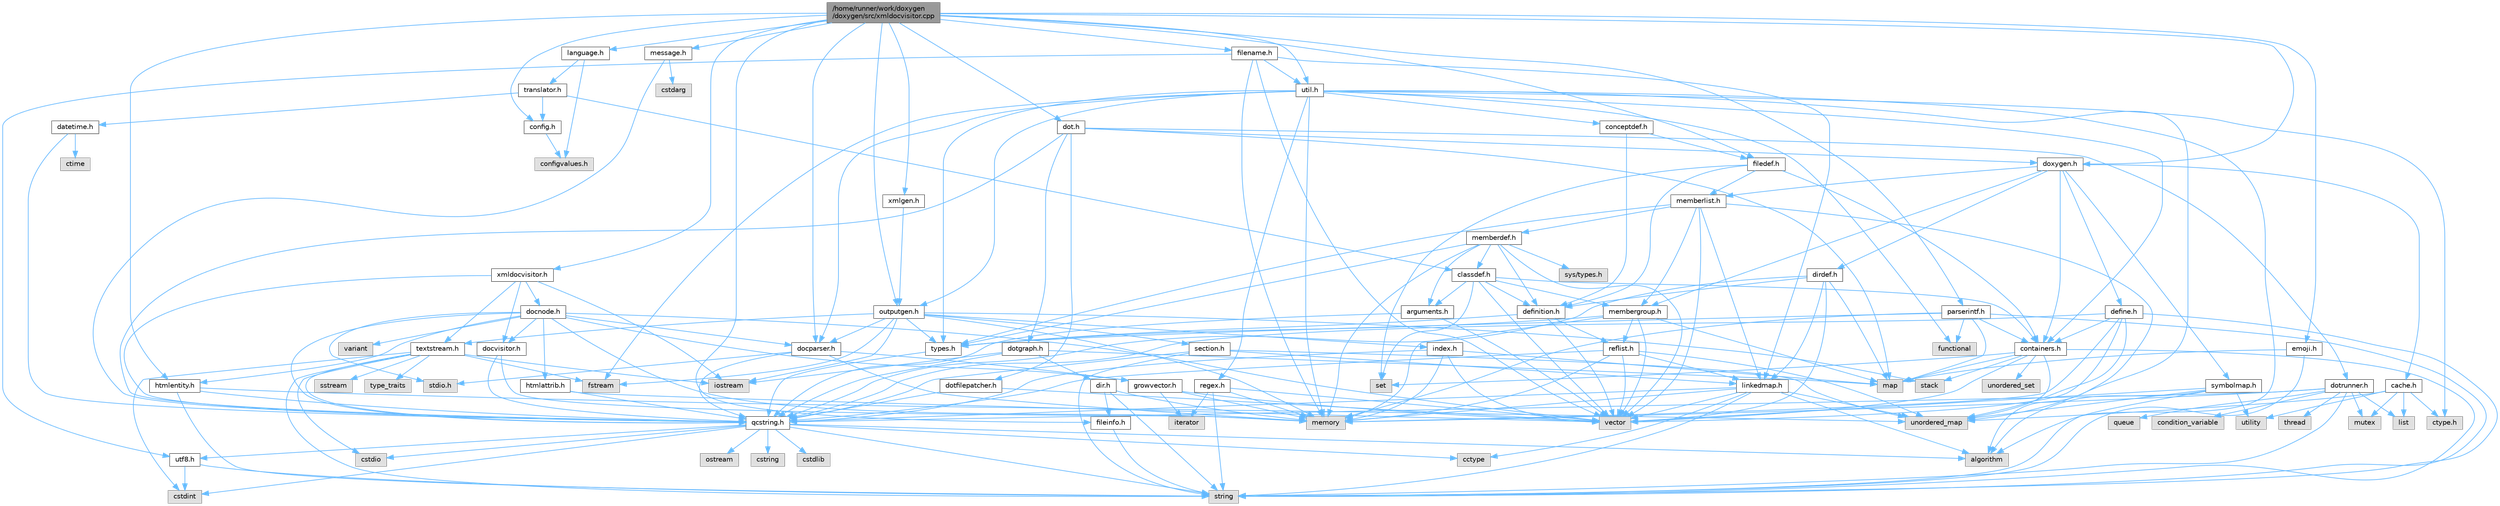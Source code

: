digraph "/home/runner/work/doxygen/doxygen/src/xmldocvisitor.cpp"
{
 // INTERACTIVE_SVG=YES
 // LATEX_PDF_SIZE
  bgcolor="transparent";
  edge [fontname=Helvetica,fontsize=10,labelfontname=Helvetica,labelfontsize=10];
  node [fontname=Helvetica,fontsize=10,shape=box,height=0.2,width=0.4];
  Node1 [label="/home/runner/work/doxygen\l/doxygen/src/xmldocvisitor.cpp",height=0.2,width=0.4,color="gray40", fillcolor="grey60", style="filled", fontcolor="black",tooltip=" "];
  Node1 -> Node2 [color="steelblue1",style="solid"];
  Node2 [label="xmldocvisitor.h",height=0.2,width=0.4,color="grey40", fillcolor="white", style="filled",URL="$df/d2b/xmldocvisitor_8h.html",tooltip=" "];
  Node2 -> Node3 [color="steelblue1",style="solid"];
  Node3 [label="iostream",height=0.2,width=0.4,color="grey60", fillcolor="#E0E0E0", style="filled",tooltip=" "];
  Node2 -> Node4 [color="steelblue1",style="solid"];
  Node4 [label="qcstring.h",height=0.2,width=0.4,color="grey40", fillcolor="white", style="filled",URL="$d7/d5c/qcstring_8h.html",tooltip=" "];
  Node4 -> Node5 [color="steelblue1",style="solid"];
  Node5 [label="string",height=0.2,width=0.4,color="grey60", fillcolor="#E0E0E0", style="filled",tooltip=" "];
  Node4 -> Node6 [color="steelblue1",style="solid"];
  Node6 [label="algorithm",height=0.2,width=0.4,color="grey60", fillcolor="#E0E0E0", style="filled",tooltip=" "];
  Node4 -> Node7 [color="steelblue1",style="solid"];
  Node7 [label="cctype",height=0.2,width=0.4,color="grey60", fillcolor="#E0E0E0", style="filled",tooltip=" "];
  Node4 -> Node8 [color="steelblue1",style="solid"];
  Node8 [label="cstring",height=0.2,width=0.4,color="grey60", fillcolor="#E0E0E0", style="filled",tooltip=" "];
  Node4 -> Node9 [color="steelblue1",style="solid"];
  Node9 [label="cstdio",height=0.2,width=0.4,color="grey60", fillcolor="#E0E0E0", style="filled",tooltip=" "];
  Node4 -> Node10 [color="steelblue1",style="solid"];
  Node10 [label="cstdlib",height=0.2,width=0.4,color="grey60", fillcolor="#E0E0E0", style="filled",tooltip=" "];
  Node4 -> Node11 [color="steelblue1",style="solid"];
  Node11 [label="cstdint",height=0.2,width=0.4,color="grey60", fillcolor="#E0E0E0", style="filled",tooltip=" "];
  Node4 -> Node12 [color="steelblue1",style="solid"];
  Node12 [label="ostream",height=0.2,width=0.4,color="grey60", fillcolor="#E0E0E0", style="filled",tooltip=" "];
  Node4 -> Node13 [color="steelblue1",style="solid"];
  Node13 [label="utf8.h",height=0.2,width=0.4,color="grey40", fillcolor="white", style="filled",URL="$db/d7c/utf8_8h.html",tooltip="Various UTF8 related helper functions."];
  Node13 -> Node11 [color="steelblue1",style="solid"];
  Node13 -> Node5 [color="steelblue1",style="solid"];
  Node2 -> Node14 [color="steelblue1",style="solid"];
  Node14 [label="docvisitor.h",height=0.2,width=0.4,color="grey40", fillcolor="white", style="filled",URL="$d2/d3c/docvisitor_8h.html",tooltip=" "];
  Node14 -> Node15 [color="steelblue1",style="solid"];
  Node15 [label="memory",height=0.2,width=0.4,color="grey60", fillcolor="#E0E0E0", style="filled",tooltip=" "];
  Node14 -> Node4 [color="steelblue1",style="solid"];
  Node2 -> Node16 [color="steelblue1",style="solid"];
  Node16 [label="docnode.h",height=0.2,width=0.4,color="grey40", fillcolor="white", style="filled",URL="$de/d2b/docnode_8h.html",tooltip=" "];
  Node16 -> Node17 [color="steelblue1",style="solid"];
  Node17 [label="stdio.h",height=0.2,width=0.4,color="grey60", fillcolor="#E0E0E0", style="filled",tooltip=" "];
  Node16 -> Node18 [color="steelblue1",style="solid"];
  Node18 [label="vector",height=0.2,width=0.4,color="grey60", fillcolor="#E0E0E0", style="filled",tooltip=" "];
  Node16 -> Node15 [color="steelblue1",style="solid"];
  Node16 -> Node19 [color="steelblue1",style="solid"];
  Node19 [label="variant",height=0.2,width=0.4,color="grey60", fillcolor="#E0E0E0", style="filled",tooltip=" "];
  Node16 -> Node4 [color="steelblue1",style="solid"];
  Node16 -> Node14 [color="steelblue1",style="solid"];
  Node16 -> Node20 [color="steelblue1",style="solid"];
  Node20 [label="docparser.h",height=0.2,width=0.4,color="grey40", fillcolor="white", style="filled",URL="$de/d9c/docparser_8h.html",tooltip=" "];
  Node20 -> Node17 [color="steelblue1",style="solid"];
  Node20 -> Node15 [color="steelblue1",style="solid"];
  Node20 -> Node4 [color="steelblue1",style="solid"];
  Node20 -> Node21 [color="steelblue1",style="solid"];
  Node21 [label="growvector.h",height=0.2,width=0.4,color="grey40", fillcolor="white", style="filled",URL="$d7/d50/growvector_8h.html",tooltip=" "];
  Node21 -> Node18 [color="steelblue1",style="solid"];
  Node21 -> Node15 [color="steelblue1",style="solid"];
  Node21 -> Node22 [color="steelblue1",style="solid"];
  Node22 [label="iterator",height=0.2,width=0.4,color="grey60", fillcolor="#E0E0E0", style="filled",tooltip=" "];
  Node16 -> Node23 [color="steelblue1",style="solid"];
  Node23 [label="htmlattrib.h",height=0.2,width=0.4,color="grey40", fillcolor="white", style="filled",URL="$d0/d73/htmlattrib_8h.html",tooltip=" "];
  Node23 -> Node18 [color="steelblue1",style="solid"];
  Node23 -> Node4 [color="steelblue1",style="solid"];
  Node16 -> Node24 [color="steelblue1",style="solid"];
  Node24 [label="htmlentity.h",height=0.2,width=0.4,color="grey40", fillcolor="white", style="filled",URL="$db/dc6/htmlentity_8h.html",tooltip=" "];
  Node24 -> Node25 [color="steelblue1",style="solid"];
  Node25 [label="unordered_map",height=0.2,width=0.4,color="grey60", fillcolor="#E0E0E0", style="filled",tooltip=" "];
  Node24 -> Node5 [color="steelblue1",style="solid"];
  Node24 -> Node4 [color="steelblue1",style="solid"];
  Node16 -> Node21 [color="steelblue1",style="solid"];
  Node2 -> Node26 [color="steelblue1",style="solid"];
  Node26 [label="textstream.h",height=0.2,width=0.4,color="grey40", fillcolor="white", style="filled",URL="$d4/d7d/textstream_8h.html",tooltip=" "];
  Node26 -> Node5 [color="steelblue1",style="solid"];
  Node26 -> Node3 [color="steelblue1",style="solid"];
  Node26 -> Node27 [color="steelblue1",style="solid"];
  Node27 [label="sstream",height=0.2,width=0.4,color="grey60", fillcolor="#E0E0E0", style="filled",tooltip=" "];
  Node26 -> Node11 [color="steelblue1",style="solid"];
  Node26 -> Node9 [color="steelblue1",style="solid"];
  Node26 -> Node28 [color="steelblue1",style="solid"];
  Node28 [label="fstream",height=0.2,width=0.4,color="grey60", fillcolor="#E0E0E0", style="filled",tooltip=" "];
  Node26 -> Node29 [color="steelblue1",style="solid"];
  Node29 [label="type_traits",height=0.2,width=0.4,color="grey60", fillcolor="#E0E0E0", style="filled",tooltip=" "];
  Node26 -> Node4 [color="steelblue1",style="solid"];
  Node1 -> Node20 [color="steelblue1",style="solid"];
  Node1 -> Node30 [color="steelblue1",style="solid"];
  Node30 [label="language.h",height=0.2,width=0.4,color="grey40", fillcolor="white", style="filled",URL="$d8/dce/language_8h.html",tooltip=" "];
  Node30 -> Node31 [color="steelblue1",style="solid"];
  Node31 [label="translator.h",height=0.2,width=0.4,color="grey40", fillcolor="white", style="filled",URL="$d9/df1/translator_8h.html",tooltip=" "];
  Node31 -> Node32 [color="steelblue1",style="solid"];
  Node32 [label="classdef.h",height=0.2,width=0.4,color="grey40", fillcolor="white", style="filled",URL="$d1/da6/classdef_8h.html",tooltip=" "];
  Node32 -> Node18 [color="steelblue1",style="solid"];
  Node32 -> Node33 [color="steelblue1",style="solid"];
  Node33 [label="set",height=0.2,width=0.4,color="grey60", fillcolor="#E0E0E0", style="filled",tooltip=" "];
  Node32 -> Node34 [color="steelblue1",style="solid"];
  Node34 [label="containers.h",height=0.2,width=0.4,color="grey40", fillcolor="white", style="filled",URL="$d5/d75/containers_8h.html",tooltip=" "];
  Node34 -> Node18 [color="steelblue1",style="solid"];
  Node34 -> Node5 [color="steelblue1",style="solid"];
  Node34 -> Node33 [color="steelblue1",style="solid"];
  Node34 -> Node35 [color="steelblue1",style="solid"];
  Node35 [label="map",height=0.2,width=0.4,color="grey60", fillcolor="#E0E0E0", style="filled",tooltip=" "];
  Node34 -> Node36 [color="steelblue1",style="solid"];
  Node36 [label="unordered_set",height=0.2,width=0.4,color="grey60", fillcolor="#E0E0E0", style="filled",tooltip=" "];
  Node34 -> Node25 [color="steelblue1",style="solid"];
  Node34 -> Node37 [color="steelblue1",style="solid"];
  Node37 [label="stack",height=0.2,width=0.4,color="grey60", fillcolor="#E0E0E0", style="filled",tooltip=" "];
  Node32 -> Node38 [color="steelblue1",style="solid"];
  Node38 [label="definition.h",height=0.2,width=0.4,color="grey40", fillcolor="white", style="filled",URL="$df/da1/definition_8h.html",tooltip=" "];
  Node38 -> Node18 [color="steelblue1",style="solid"];
  Node38 -> Node39 [color="steelblue1",style="solid"];
  Node39 [label="types.h",height=0.2,width=0.4,color="grey40", fillcolor="white", style="filled",URL="$d9/d49/types_8h.html",tooltip="This file contains a number of basic enums and types."];
  Node39 -> Node4 [color="steelblue1",style="solid"];
  Node38 -> Node40 [color="steelblue1",style="solid"];
  Node40 [label="reflist.h",height=0.2,width=0.4,color="grey40", fillcolor="white", style="filled",URL="$d1/d02/reflist_8h.html",tooltip=" "];
  Node40 -> Node18 [color="steelblue1",style="solid"];
  Node40 -> Node25 [color="steelblue1",style="solid"];
  Node40 -> Node15 [color="steelblue1",style="solid"];
  Node40 -> Node4 [color="steelblue1",style="solid"];
  Node40 -> Node41 [color="steelblue1",style="solid"];
  Node41 [label="linkedmap.h",height=0.2,width=0.4,color="grey40", fillcolor="white", style="filled",URL="$da/de1/linkedmap_8h.html",tooltip=" "];
  Node41 -> Node25 [color="steelblue1",style="solid"];
  Node41 -> Node18 [color="steelblue1",style="solid"];
  Node41 -> Node15 [color="steelblue1",style="solid"];
  Node41 -> Node5 [color="steelblue1",style="solid"];
  Node41 -> Node6 [color="steelblue1",style="solid"];
  Node41 -> Node7 [color="steelblue1",style="solid"];
  Node41 -> Node4 [color="steelblue1",style="solid"];
  Node32 -> Node42 [color="steelblue1",style="solid"];
  Node42 [label="arguments.h",height=0.2,width=0.4,color="grey40", fillcolor="white", style="filled",URL="$df/d9b/arguments_8h.html",tooltip=" "];
  Node42 -> Node18 [color="steelblue1",style="solid"];
  Node42 -> Node4 [color="steelblue1",style="solid"];
  Node32 -> Node43 [color="steelblue1",style="solid"];
  Node43 [label="membergroup.h",height=0.2,width=0.4,color="grey40", fillcolor="white", style="filled",URL="$d9/d11/membergroup_8h.html",tooltip=" "];
  Node43 -> Node18 [color="steelblue1",style="solid"];
  Node43 -> Node35 [color="steelblue1",style="solid"];
  Node43 -> Node15 [color="steelblue1",style="solid"];
  Node43 -> Node39 [color="steelblue1",style="solid"];
  Node43 -> Node40 [color="steelblue1",style="solid"];
  Node31 -> Node44 [color="steelblue1",style="solid"];
  Node44 [label="config.h",height=0.2,width=0.4,color="grey40", fillcolor="white", style="filled",URL="$db/d16/config_8h.html",tooltip=" "];
  Node44 -> Node45 [color="steelblue1",style="solid"];
  Node45 [label="configvalues.h",height=0.2,width=0.4,color="grey60", fillcolor="#E0E0E0", style="filled",tooltip=" "];
  Node31 -> Node46 [color="steelblue1",style="solid"];
  Node46 [label="datetime.h",height=0.2,width=0.4,color="grey40", fillcolor="white", style="filled",URL="$de/d1b/datetime_8h.html",tooltip=" "];
  Node46 -> Node47 [color="steelblue1",style="solid"];
  Node47 [label="ctime",height=0.2,width=0.4,color="grey60", fillcolor="#E0E0E0", style="filled",tooltip=" "];
  Node46 -> Node4 [color="steelblue1",style="solid"];
  Node30 -> Node45 [color="steelblue1",style="solid"];
  Node1 -> Node48 [color="steelblue1",style="solid"];
  Node48 [label="doxygen.h",height=0.2,width=0.4,color="grey40", fillcolor="white", style="filled",URL="$d1/da1/doxygen_8h.html",tooltip=" "];
  Node48 -> Node34 [color="steelblue1",style="solid"];
  Node48 -> Node43 [color="steelblue1",style="solid"];
  Node48 -> Node49 [color="steelblue1",style="solid"];
  Node49 [label="dirdef.h",height=0.2,width=0.4,color="grey40", fillcolor="white", style="filled",URL="$d6/d15/dirdef_8h.html",tooltip=" "];
  Node49 -> Node18 [color="steelblue1",style="solid"];
  Node49 -> Node35 [color="steelblue1",style="solid"];
  Node49 -> Node4 [color="steelblue1",style="solid"];
  Node49 -> Node41 [color="steelblue1",style="solid"];
  Node49 -> Node38 [color="steelblue1",style="solid"];
  Node48 -> Node50 [color="steelblue1",style="solid"];
  Node50 [label="memberlist.h",height=0.2,width=0.4,color="grey40", fillcolor="white", style="filled",URL="$dd/d78/memberlist_8h.html",tooltip=" "];
  Node50 -> Node18 [color="steelblue1",style="solid"];
  Node50 -> Node6 [color="steelblue1",style="solid"];
  Node50 -> Node51 [color="steelblue1",style="solid"];
  Node51 [label="memberdef.h",height=0.2,width=0.4,color="grey40", fillcolor="white", style="filled",URL="$d4/d46/memberdef_8h.html",tooltip=" "];
  Node51 -> Node18 [color="steelblue1",style="solid"];
  Node51 -> Node15 [color="steelblue1",style="solid"];
  Node51 -> Node52 [color="steelblue1",style="solid"];
  Node52 [label="sys/types.h",height=0.2,width=0.4,color="grey60", fillcolor="#E0E0E0", style="filled",tooltip=" "];
  Node51 -> Node39 [color="steelblue1",style="solid"];
  Node51 -> Node38 [color="steelblue1",style="solid"];
  Node51 -> Node42 [color="steelblue1",style="solid"];
  Node51 -> Node32 [color="steelblue1",style="solid"];
  Node50 -> Node41 [color="steelblue1",style="solid"];
  Node50 -> Node39 [color="steelblue1",style="solid"];
  Node50 -> Node43 [color="steelblue1",style="solid"];
  Node48 -> Node53 [color="steelblue1",style="solid"];
  Node53 [label="define.h",height=0.2,width=0.4,color="grey40", fillcolor="white", style="filled",URL="$df/d67/define_8h.html",tooltip=" "];
  Node53 -> Node18 [color="steelblue1",style="solid"];
  Node53 -> Node15 [color="steelblue1",style="solid"];
  Node53 -> Node5 [color="steelblue1",style="solid"];
  Node53 -> Node25 [color="steelblue1",style="solid"];
  Node53 -> Node4 [color="steelblue1",style="solid"];
  Node53 -> Node34 [color="steelblue1",style="solid"];
  Node48 -> Node54 [color="steelblue1",style="solid"];
  Node54 [label="cache.h",height=0.2,width=0.4,color="grey40", fillcolor="white", style="filled",URL="$d3/d26/cache_8h.html",tooltip=" "];
  Node54 -> Node55 [color="steelblue1",style="solid"];
  Node55 [label="list",height=0.2,width=0.4,color="grey60", fillcolor="#E0E0E0", style="filled",tooltip=" "];
  Node54 -> Node25 [color="steelblue1",style="solid"];
  Node54 -> Node56 [color="steelblue1",style="solid"];
  Node56 [label="mutex",height=0.2,width=0.4,color="grey60", fillcolor="#E0E0E0", style="filled",tooltip=" "];
  Node54 -> Node57 [color="steelblue1",style="solid"];
  Node57 [label="utility",height=0.2,width=0.4,color="grey60", fillcolor="#E0E0E0", style="filled",tooltip=" "];
  Node54 -> Node58 [color="steelblue1",style="solid"];
  Node58 [label="ctype.h",height=0.2,width=0.4,color="grey60", fillcolor="#E0E0E0", style="filled",tooltip=" "];
  Node48 -> Node59 [color="steelblue1",style="solid"];
  Node59 [label="symbolmap.h",height=0.2,width=0.4,color="grey40", fillcolor="white", style="filled",URL="$d7/ddd/symbolmap_8h.html",tooltip=" "];
  Node59 -> Node6 [color="steelblue1",style="solid"];
  Node59 -> Node25 [color="steelblue1",style="solid"];
  Node59 -> Node18 [color="steelblue1",style="solid"];
  Node59 -> Node5 [color="steelblue1",style="solid"];
  Node59 -> Node57 [color="steelblue1",style="solid"];
  Node1 -> Node60 [color="steelblue1",style="solid"];
  Node60 [label="outputgen.h",height=0.2,width=0.4,color="grey40", fillcolor="white", style="filled",URL="$df/d06/outputgen_8h.html",tooltip=" "];
  Node60 -> Node15 [color="steelblue1",style="solid"];
  Node60 -> Node37 [color="steelblue1",style="solid"];
  Node60 -> Node3 [color="steelblue1",style="solid"];
  Node60 -> Node28 [color="steelblue1",style="solid"];
  Node60 -> Node39 [color="steelblue1",style="solid"];
  Node60 -> Node61 [color="steelblue1",style="solid"];
  Node61 [label="index.h",height=0.2,width=0.4,color="grey40", fillcolor="white", style="filled",URL="$d1/db5/index_8h.html",tooltip=" "];
  Node61 -> Node15 [color="steelblue1",style="solid"];
  Node61 -> Node18 [color="steelblue1",style="solid"];
  Node61 -> Node35 [color="steelblue1",style="solid"];
  Node61 -> Node4 [color="steelblue1",style="solid"];
  Node60 -> Node62 [color="steelblue1",style="solid"];
  Node62 [label="section.h",height=0.2,width=0.4,color="grey40", fillcolor="white", style="filled",URL="$d1/d2a/section_8h.html",tooltip=" "];
  Node62 -> Node5 [color="steelblue1",style="solid"];
  Node62 -> Node25 [color="steelblue1",style="solid"];
  Node62 -> Node4 [color="steelblue1",style="solid"];
  Node62 -> Node41 [color="steelblue1",style="solid"];
  Node60 -> Node26 [color="steelblue1",style="solid"];
  Node60 -> Node20 [color="steelblue1",style="solid"];
  Node1 -> Node63 [color="steelblue1",style="solid"];
  Node63 [label="xmlgen.h",height=0.2,width=0.4,color="grey40", fillcolor="white", style="filled",URL="$d9/d67/xmlgen_8h.html",tooltip=" "];
  Node63 -> Node60 [color="steelblue1",style="solid"];
  Node1 -> Node64 [color="steelblue1",style="solid"];
  Node64 [label="dot.h",height=0.2,width=0.4,color="grey40", fillcolor="white", style="filled",URL="$d6/d4a/dot_8h.html",tooltip=" "];
  Node64 -> Node35 [color="steelblue1",style="solid"];
  Node64 -> Node4 [color="steelblue1",style="solid"];
  Node64 -> Node65 [color="steelblue1",style="solid"];
  Node65 [label="dotgraph.h",height=0.2,width=0.4,color="grey40", fillcolor="white", style="filled",URL="$d0/daa/dotgraph_8h.html",tooltip=" "];
  Node65 -> Node3 [color="steelblue1",style="solid"];
  Node65 -> Node35 [color="steelblue1",style="solid"];
  Node65 -> Node4 [color="steelblue1",style="solid"];
  Node65 -> Node66 [color="steelblue1",style="solid"];
  Node66 [label="dir.h",height=0.2,width=0.4,color="grey40", fillcolor="white", style="filled",URL="$df/d9c/dir_8h.html",tooltip=" "];
  Node66 -> Node5 [color="steelblue1",style="solid"];
  Node66 -> Node15 [color="steelblue1",style="solid"];
  Node66 -> Node67 [color="steelblue1",style="solid"];
  Node67 [label="fileinfo.h",height=0.2,width=0.4,color="grey40", fillcolor="white", style="filled",URL="$df/d45/fileinfo_8h.html",tooltip=" "];
  Node67 -> Node5 [color="steelblue1",style="solid"];
  Node64 -> Node68 [color="steelblue1",style="solid"];
  Node68 [label="dotfilepatcher.h",height=0.2,width=0.4,color="grey40", fillcolor="white", style="filled",URL="$d3/d38/dotfilepatcher_8h.html",tooltip=" "];
  Node68 -> Node18 [color="steelblue1",style="solid"];
  Node68 -> Node4 [color="steelblue1",style="solid"];
  Node64 -> Node69 [color="steelblue1",style="solid"];
  Node69 [label="dotrunner.h",height=0.2,width=0.4,color="grey40", fillcolor="white", style="filled",URL="$d2/dd1/dotrunner_8h.html",tooltip=" "];
  Node69 -> Node5 [color="steelblue1",style="solid"];
  Node69 -> Node70 [color="steelblue1",style="solid"];
  Node70 [label="thread",height=0.2,width=0.4,color="grey60", fillcolor="#E0E0E0", style="filled",tooltip=" "];
  Node69 -> Node55 [color="steelblue1",style="solid"];
  Node69 -> Node71 [color="steelblue1",style="solid"];
  Node71 [label="queue",height=0.2,width=0.4,color="grey60", fillcolor="#E0E0E0", style="filled",tooltip=" "];
  Node69 -> Node56 [color="steelblue1",style="solid"];
  Node69 -> Node72 [color="steelblue1",style="solid"];
  Node72 [label="condition_variable",height=0.2,width=0.4,color="grey60", fillcolor="#E0E0E0", style="filled",tooltip=" "];
  Node69 -> Node15 [color="steelblue1",style="solid"];
  Node69 -> Node4 [color="steelblue1",style="solid"];
  Node64 -> Node48 [color="steelblue1",style="solid"];
  Node1 -> Node73 [color="steelblue1",style="solid"];
  Node73 [label="message.h",height=0.2,width=0.4,color="grey40", fillcolor="white", style="filled",URL="$d2/d0d/message_8h.html",tooltip=" "];
  Node73 -> Node74 [color="steelblue1",style="solid"];
  Node74 [label="cstdarg",height=0.2,width=0.4,color="grey60", fillcolor="#E0E0E0", style="filled",tooltip=" "];
  Node73 -> Node4 [color="steelblue1",style="solid"];
  Node1 -> Node75 [color="steelblue1",style="solid"];
  Node75 [label="util.h",height=0.2,width=0.4,color="grey40", fillcolor="white", style="filled",URL="$d8/d3c/util_8h.html",tooltip="A bunch of utility functions."];
  Node75 -> Node15 [color="steelblue1",style="solid"];
  Node75 -> Node25 [color="steelblue1",style="solid"];
  Node75 -> Node6 [color="steelblue1",style="solid"];
  Node75 -> Node76 [color="steelblue1",style="solid"];
  Node76 [label="functional",height=0.2,width=0.4,color="grey60", fillcolor="#E0E0E0", style="filled",tooltip=" "];
  Node75 -> Node28 [color="steelblue1",style="solid"];
  Node75 -> Node58 [color="steelblue1",style="solid"];
  Node75 -> Node39 [color="steelblue1",style="solid"];
  Node75 -> Node20 [color="steelblue1",style="solid"];
  Node75 -> Node34 [color="steelblue1",style="solid"];
  Node75 -> Node60 [color="steelblue1",style="solid"];
  Node75 -> Node77 [color="steelblue1",style="solid"];
  Node77 [label="regex.h",height=0.2,width=0.4,color="grey40", fillcolor="white", style="filled",URL="$d1/d21/regex_8h.html",tooltip=" "];
  Node77 -> Node15 [color="steelblue1",style="solid"];
  Node77 -> Node5 [color="steelblue1",style="solid"];
  Node77 -> Node18 [color="steelblue1",style="solid"];
  Node77 -> Node22 [color="steelblue1",style="solid"];
  Node75 -> Node78 [color="steelblue1",style="solid"];
  Node78 [label="conceptdef.h",height=0.2,width=0.4,color="grey40", fillcolor="white", style="filled",URL="$da/df1/conceptdef_8h.html",tooltip=" "];
  Node78 -> Node38 [color="steelblue1",style="solid"];
  Node78 -> Node79 [color="steelblue1",style="solid"];
  Node79 [label="filedef.h",height=0.2,width=0.4,color="grey40", fillcolor="white", style="filled",URL="$d4/d3a/filedef_8h.html",tooltip=" "];
  Node79 -> Node33 [color="steelblue1",style="solid"];
  Node79 -> Node38 [color="steelblue1",style="solid"];
  Node79 -> Node50 [color="steelblue1",style="solid"];
  Node79 -> Node34 [color="steelblue1",style="solid"];
  Node1 -> Node80 [color="steelblue1",style="solid"];
  Node80 [label="parserintf.h",height=0.2,width=0.4,color="grey40", fillcolor="white", style="filled",URL="$da/d55/parserintf_8h.html",tooltip=" "];
  Node80 -> Node76 [color="steelblue1",style="solid"];
  Node80 -> Node15 [color="steelblue1",style="solid"];
  Node80 -> Node35 [color="steelblue1",style="solid"];
  Node80 -> Node5 [color="steelblue1",style="solid"];
  Node80 -> Node39 [color="steelblue1",style="solid"];
  Node80 -> Node34 [color="steelblue1",style="solid"];
  Node1 -> Node81 [color="steelblue1",style="solid"];
  Node81 [label="filename.h",height=0.2,width=0.4,color="grey40", fillcolor="white", style="filled",URL="$dc/dd6/filename_8h.html",tooltip=" "];
  Node81 -> Node15 [color="steelblue1",style="solid"];
  Node81 -> Node18 [color="steelblue1",style="solid"];
  Node81 -> Node41 [color="steelblue1",style="solid"];
  Node81 -> Node13 [color="steelblue1",style="solid"];
  Node81 -> Node75 [color="steelblue1",style="solid"];
  Node1 -> Node44 [color="steelblue1",style="solid"];
  Node1 -> Node24 [color="steelblue1",style="solid"];
  Node1 -> Node82 [color="steelblue1",style="solid"];
  Node82 [label="emoji.h",height=0.2,width=0.4,color="grey40", fillcolor="white", style="filled",URL="$d6/dd3/emoji_8h.html",tooltip=" "];
  Node82 -> Node35 [color="steelblue1",style="solid"];
  Node82 -> Node5 [color="steelblue1",style="solid"];
  Node1 -> Node79 [color="steelblue1",style="solid"];
  Node1 -> Node67 [color="steelblue1",style="solid"];
}
